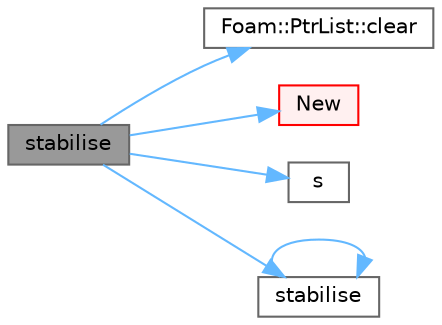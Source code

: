 digraph "stabilise"
{
 // LATEX_PDF_SIZE
  bgcolor="transparent";
  edge [fontname=Helvetica,fontsize=10,labelfontname=Helvetica,labelfontsize=10];
  node [fontname=Helvetica,fontsize=10,shape=box,height=0.2,width=0.4];
  rankdir="LR";
  Node1 [id="Node000001",label="stabilise",height=0.2,width=0.4,color="gray40", fillcolor="grey60", style="filled", fontcolor="black",tooltip=" "];
  Node1 -> Node2 [id="edge1_Node000001_Node000002",color="steelblue1",style="solid",tooltip=" "];
  Node2 [id="Node000002",label="Foam::PtrList::clear",height=0.2,width=0.4,color="grey40", fillcolor="white", style="filled",URL="$classFoam_1_1PtrList.html#ac8bb3912a3ce86b15842e79d0b421204",tooltip=" "];
  Node1 -> Node3 [id="edge2_Node000001_Node000003",color="steelblue1",style="solid",tooltip=" "];
  Node3 [id="Node000003",label="New",height=0.2,width=0.4,color="red", fillcolor="#FFF0F0", style="filled",URL="$namespaceFoam.html#a1148edcd5b937a181997b4db3e01c631",tooltip=" "];
  Node1 -> Node7 [id="edge3_Node000001_Node000007",color="steelblue1",style="solid",tooltip=" "];
  Node7 [id="Node000007",label="s",height=0.2,width=0.4,color="grey40", fillcolor="white", style="filled",URL="$gmvOutputSpray_8H.html#abd29a68223d2d8cf69b98ba8e32a841c",tooltip=" "];
  Node1 -> Node8 [id="edge4_Node000001_Node000008",color="steelblue1",style="solid",tooltip=" "];
  Node8 [id="Node000008",label="stabilise",height=0.2,width=0.4,color="grey40", fillcolor="white", style="filled",URL="$namespaceFoam.html#ab2a5c1ec5b306241b13b3f29769e9897",tooltip=" "];
  Node8 -> Node8 [id="edge5_Node000008_Node000008",color="steelblue1",style="solid",tooltip=" "];
}
